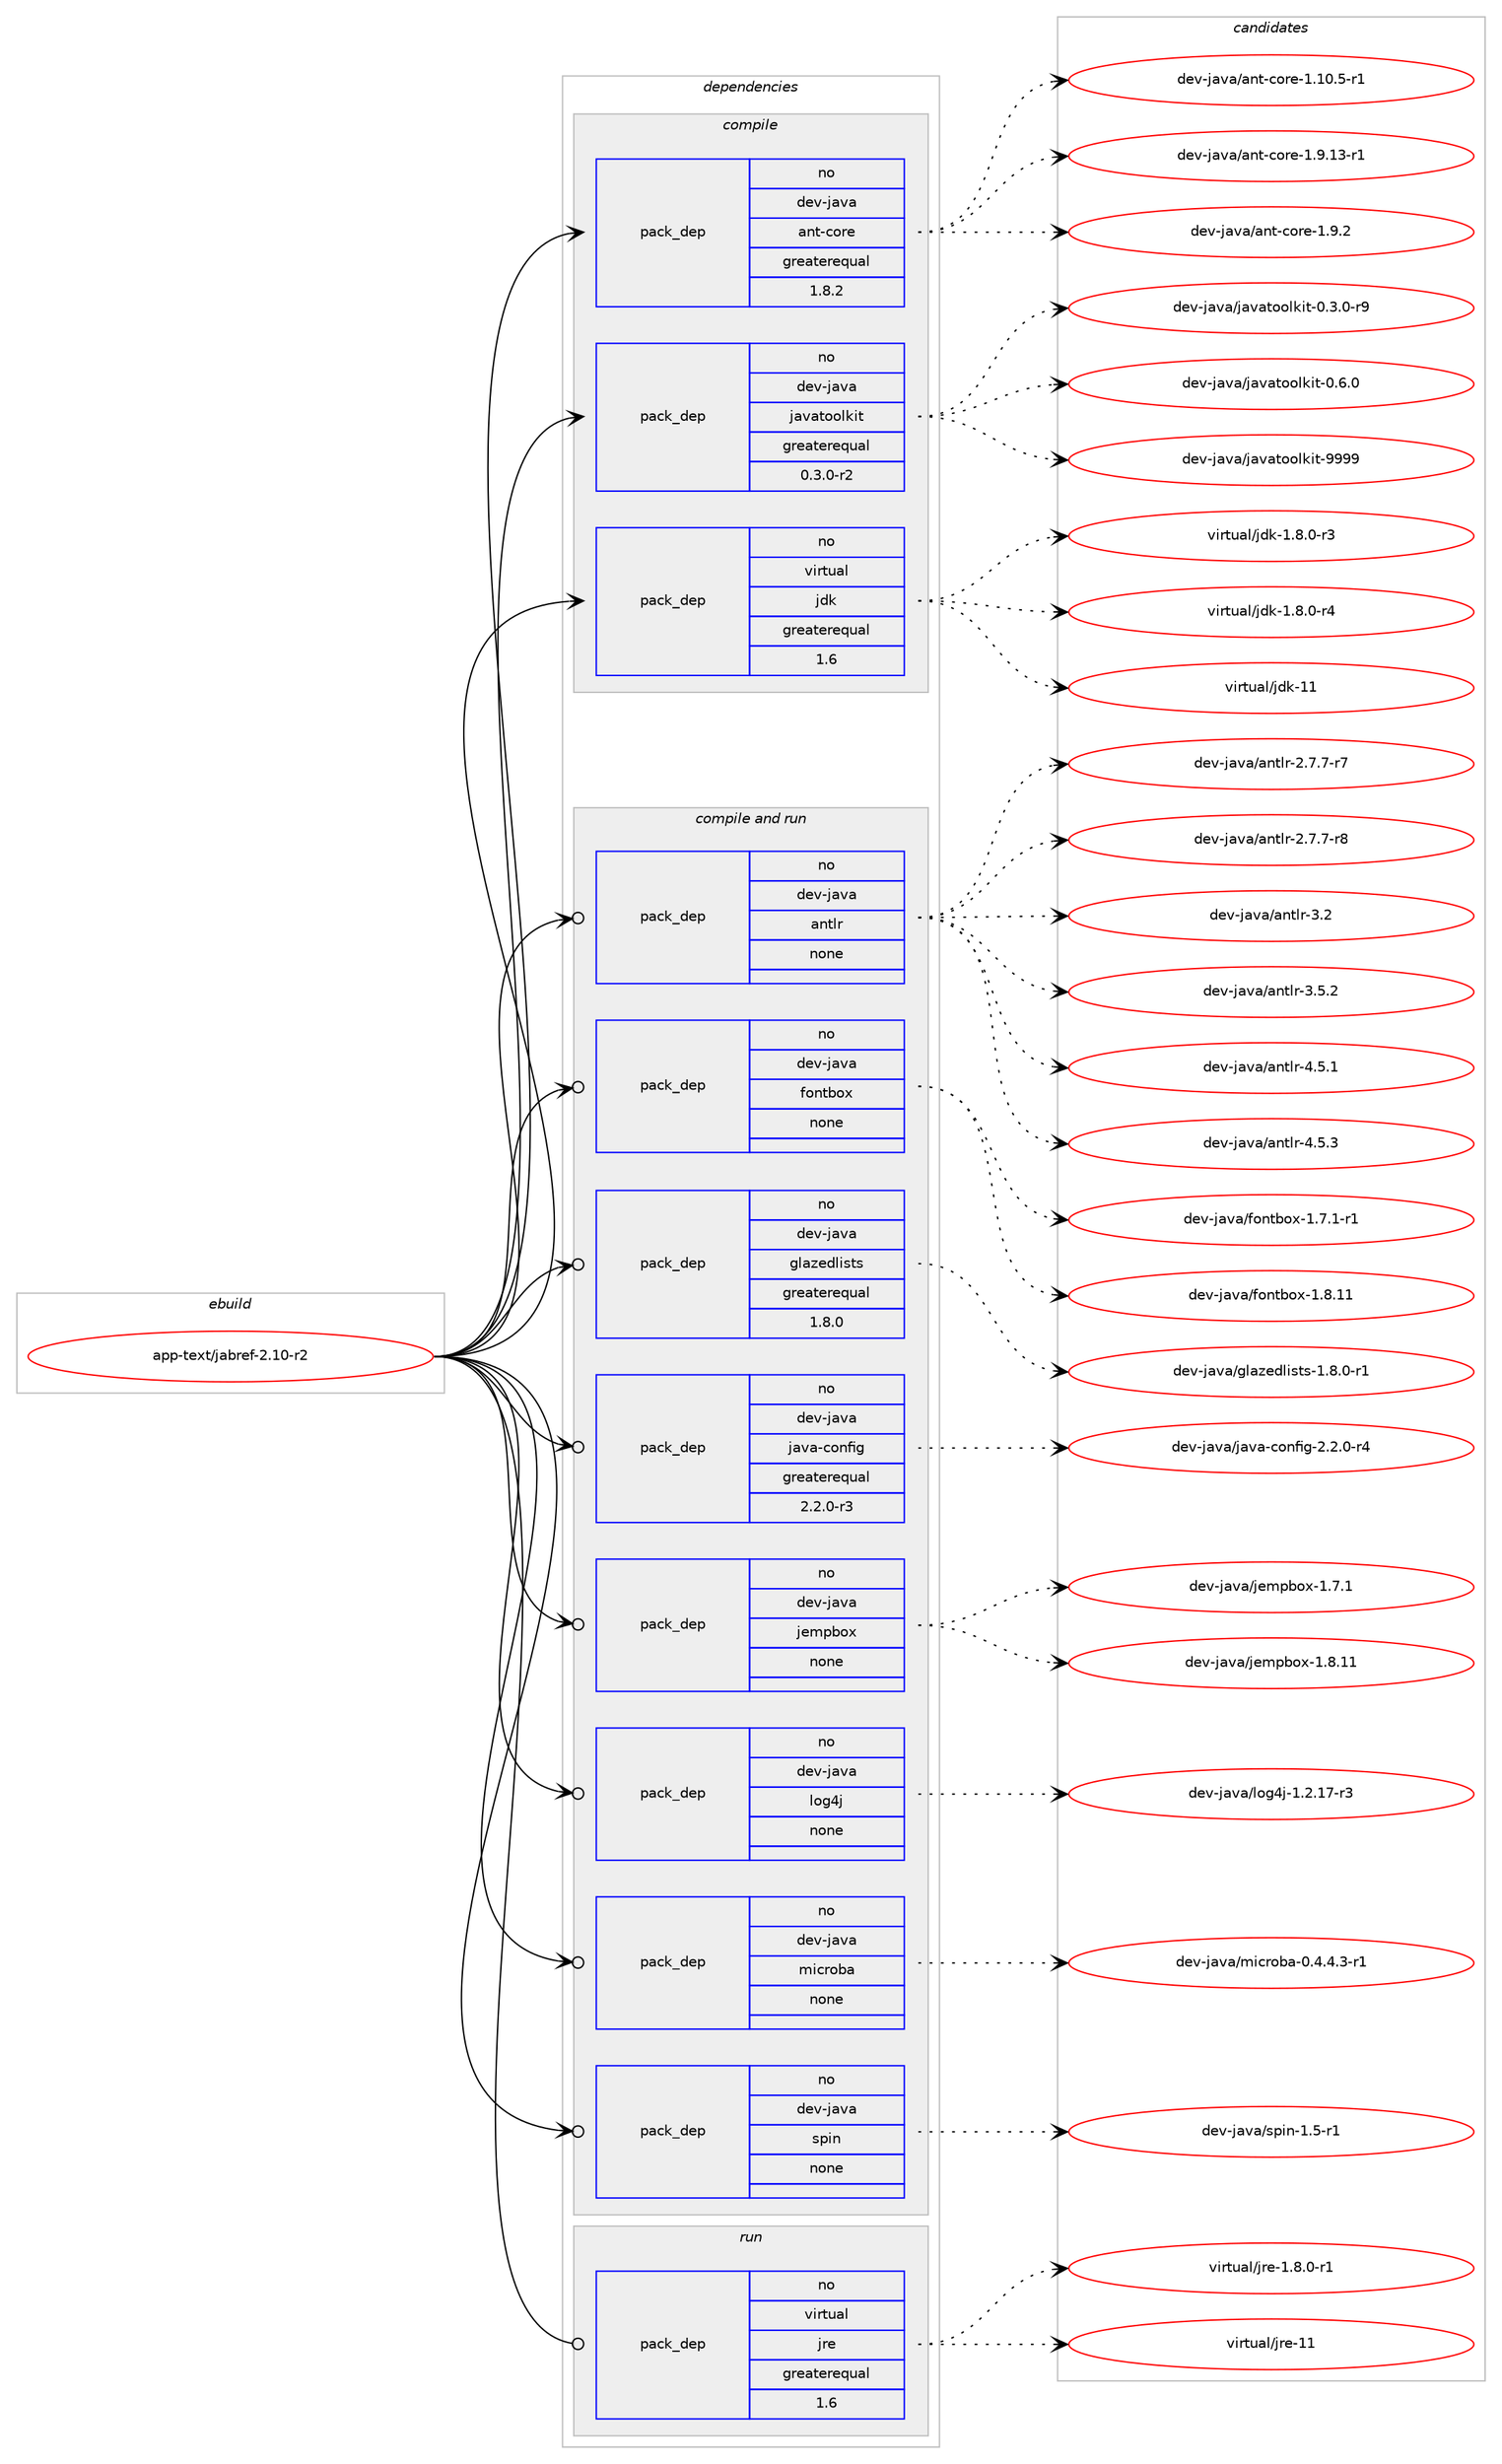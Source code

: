 digraph prolog {

# *************
# Graph options
# *************

newrank=true;
concentrate=true;
compound=true;
graph [rankdir=LR,fontname=Helvetica,fontsize=10,ranksep=1.5];#, ranksep=2.5, nodesep=0.2];
edge  [arrowhead=vee];
node  [fontname=Helvetica,fontsize=10];

# **********
# The ebuild
# **********

subgraph cluster_leftcol {
color=gray;
rank=same;
label=<<i>ebuild</i>>;
id [label="app-text/jabref-2.10-r2", color=red, width=4, href="../app-text/jabref-2.10-r2.svg"];
}

# ****************
# The dependencies
# ****************

subgraph cluster_midcol {
color=gray;
label=<<i>dependencies</i>>;
subgraph cluster_compile {
fillcolor="#eeeeee";
style=filled;
label=<<i>compile</i>>;
subgraph pack933572 {
dependency1309714 [label=<<TABLE BORDER="0" CELLBORDER="1" CELLSPACING="0" CELLPADDING="4" WIDTH="220"><TR><TD ROWSPAN="6" CELLPADDING="30">pack_dep</TD></TR><TR><TD WIDTH="110">no</TD></TR><TR><TD>dev-java</TD></TR><TR><TD>ant-core</TD></TR><TR><TD>greaterequal</TD></TR><TR><TD>1.8.2</TD></TR></TABLE>>, shape=none, color=blue];
}
id:e -> dependency1309714:w [weight=20,style="solid",arrowhead="vee"];
subgraph pack933573 {
dependency1309715 [label=<<TABLE BORDER="0" CELLBORDER="1" CELLSPACING="0" CELLPADDING="4" WIDTH="220"><TR><TD ROWSPAN="6" CELLPADDING="30">pack_dep</TD></TR><TR><TD WIDTH="110">no</TD></TR><TR><TD>dev-java</TD></TR><TR><TD>javatoolkit</TD></TR><TR><TD>greaterequal</TD></TR><TR><TD>0.3.0-r2</TD></TR></TABLE>>, shape=none, color=blue];
}
id:e -> dependency1309715:w [weight=20,style="solid",arrowhead="vee"];
subgraph pack933574 {
dependency1309716 [label=<<TABLE BORDER="0" CELLBORDER="1" CELLSPACING="0" CELLPADDING="4" WIDTH="220"><TR><TD ROWSPAN="6" CELLPADDING="30">pack_dep</TD></TR><TR><TD WIDTH="110">no</TD></TR><TR><TD>virtual</TD></TR><TR><TD>jdk</TD></TR><TR><TD>greaterequal</TD></TR><TR><TD>1.6</TD></TR></TABLE>>, shape=none, color=blue];
}
id:e -> dependency1309716:w [weight=20,style="solid",arrowhead="vee"];
}
subgraph cluster_compileandrun {
fillcolor="#eeeeee";
style=filled;
label=<<i>compile and run</i>>;
subgraph pack933575 {
dependency1309717 [label=<<TABLE BORDER="0" CELLBORDER="1" CELLSPACING="0" CELLPADDING="4" WIDTH="220"><TR><TD ROWSPAN="6" CELLPADDING="30">pack_dep</TD></TR><TR><TD WIDTH="110">no</TD></TR><TR><TD>dev-java</TD></TR><TR><TD>antlr</TD></TR><TR><TD>none</TD></TR><TR><TD></TD></TR></TABLE>>, shape=none, color=blue];
}
id:e -> dependency1309717:w [weight=20,style="solid",arrowhead="odotvee"];
subgraph pack933576 {
dependency1309718 [label=<<TABLE BORDER="0" CELLBORDER="1" CELLSPACING="0" CELLPADDING="4" WIDTH="220"><TR><TD ROWSPAN="6" CELLPADDING="30">pack_dep</TD></TR><TR><TD WIDTH="110">no</TD></TR><TR><TD>dev-java</TD></TR><TR><TD>fontbox</TD></TR><TR><TD>none</TD></TR><TR><TD></TD></TR></TABLE>>, shape=none, color=blue];
}
id:e -> dependency1309718:w [weight=20,style="solid",arrowhead="odotvee"];
subgraph pack933577 {
dependency1309719 [label=<<TABLE BORDER="0" CELLBORDER="1" CELLSPACING="0" CELLPADDING="4" WIDTH="220"><TR><TD ROWSPAN="6" CELLPADDING="30">pack_dep</TD></TR><TR><TD WIDTH="110">no</TD></TR><TR><TD>dev-java</TD></TR><TR><TD>glazedlists</TD></TR><TR><TD>greaterequal</TD></TR><TR><TD>1.8.0</TD></TR></TABLE>>, shape=none, color=blue];
}
id:e -> dependency1309719:w [weight=20,style="solid",arrowhead="odotvee"];
subgraph pack933578 {
dependency1309720 [label=<<TABLE BORDER="0" CELLBORDER="1" CELLSPACING="0" CELLPADDING="4" WIDTH="220"><TR><TD ROWSPAN="6" CELLPADDING="30">pack_dep</TD></TR><TR><TD WIDTH="110">no</TD></TR><TR><TD>dev-java</TD></TR><TR><TD>java-config</TD></TR><TR><TD>greaterequal</TD></TR><TR><TD>2.2.0-r3</TD></TR></TABLE>>, shape=none, color=blue];
}
id:e -> dependency1309720:w [weight=20,style="solid",arrowhead="odotvee"];
subgraph pack933579 {
dependency1309721 [label=<<TABLE BORDER="0" CELLBORDER="1" CELLSPACING="0" CELLPADDING="4" WIDTH="220"><TR><TD ROWSPAN="6" CELLPADDING="30">pack_dep</TD></TR><TR><TD WIDTH="110">no</TD></TR><TR><TD>dev-java</TD></TR><TR><TD>jempbox</TD></TR><TR><TD>none</TD></TR><TR><TD></TD></TR></TABLE>>, shape=none, color=blue];
}
id:e -> dependency1309721:w [weight=20,style="solid",arrowhead="odotvee"];
subgraph pack933580 {
dependency1309722 [label=<<TABLE BORDER="0" CELLBORDER="1" CELLSPACING="0" CELLPADDING="4" WIDTH="220"><TR><TD ROWSPAN="6" CELLPADDING="30">pack_dep</TD></TR><TR><TD WIDTH="110">no</TD></TR><TR><TD>dev-java</TD></TR><TR><TD>log4j</TD></TR><TR><TD>none</TD></TR><TR><TD></TD></TR></TABLE>>, shape=none, color=blue];
}
id:e -> dependency1309722:w [weight=20,style="solid",arrowhead="odotvee"];
subgraph pack933581 {
dependency1309723 [label=<<TABLE BORDER="0" CELLBORDER="1" CELLSPACING="0" CELLPADDING="4" WIDTH="220"><TR><TD ROWSPAN="6" CELLPADDING="30">pack_dep</TD></TR><TR><TD WIDTH="110">no</TD></TR><TR><TD>dev-java</TD></TR><TR><TD>microba</TD></TR><TR><TD>none</TD></TR><TR><TD></TD></TR></TABLE>>, shape=none, color=blue];
}
id:e -> dependency1309723:w [weight=20,style="solid",arrowhead="odotvee"];
subgraph pack933582 {
dependency1309724 [label=<<TABLE BORDER="0" CELLBORDER="1" CELLSPACING="0" CELLPADDING="4" WIDTH="220"><TR><TD ROWSPAN="6" CELLPADDING="30">pack_dep</TD></TR><TR><TD WIDTH="110">no</TD></TR><TR><TD>dev-java</TD></TR><TR><TD>spin</TD></TR><TR><TD>none</TD></TR><TR><TD></TD></TR></TABLE>>, shape=none, color=blue];
}
id:e -> dependency1309724:w [weight=20,style="solid",arrowhead="odotvee"];
}
subgraph cluster_run {
fillcolor="#eeeeee";
style=filled;
label=<<i>run</i>>;
subgraph pack933583 {
dependency1309725 [label=<<TABLE BORDER="0" CELLBORDER="1" CELLSPACING="0" CELLPADDING="4" WIDTH="220"><TR><TD ROWSPAN="6" CELLPADDING="30">pack_dep</TD></TR><TR><TD WIDTH="110">no</TD></TR><TR><TD>virtual</TD></TR><TR><TD>jre</TD></TR><TR><TD>greaterequal</TD></TR><TR><TD>1.6</TD></TR></TABLE>>, shape=none, color=blue];
}
id:e -> dependency1309725:w [weight=20,style="solid",arrowhead="odot"];
}
}

# **************
# The candidates
# **************

subgraph cluster_choices {
rank=same;
color=gray;
label=<<i>candidates</i>>;

subgraph choice933572 {
color=black;
nodesep=1;
choice10010111845106971189747971101164599111114101454946494846534511449 [label="dev-java/ant-core-1.10.5-r1", color=red, width=4,href="../dev-java/ant-core-1.10.5-r1.svg"];
choice10010111845106971189747971101164599111114101454946574649514511449 [label="dev-java/ant-core-1.9.13-r1", color=red, width=4,href="../dev-java/ant-core-1.9.13-r1.svg"];
choice10010111845106971189747971101164599111114101454946574650 [label="dev-java/ant-core-1.9.2", color=red, width=4,href="../dev-java/ant-core-1.9.2.svg"];
dependency1309714:e -> choice10010111845106971189747971101164599111114101454946494846534511449:w [style=dotted,weight="100"];
dependency1309714:e -> choice10010111845106971189747971101164599111114101454946574649514511449:w [style=dotted,weight="100"];
dependency1309714:e -> choice10010111845106971189747971101164599111114101454946574650:w [style=dotted,weight="100"];
}
subgraph choice933573 {
color=black;
nodesep=1;
choice1001011184510697118974710697118971161111111081071051164548465146484511457 [label="dev-java/javatoolkit-0.3.0-r9", color=red, width=4,href="../dev-java/javatoolkit-0.3.0-r9.svg"];
choice100101118451069711897471069711897116111111108107105116454846544648 [label="dev-java/javatoolkit-0.6.0", color=red, width=4,href="../dev-java/javatoolkit-0.6.0.svg"];
choice1001011184510697118974710697118971161111111081071051164557575757 [label="dev-java/javatoolkit-9999", color=red, width=4,href="../dev-java/javatoolkit-9999.svg"];
dependency1309715:e -> choice1001011184510697118974710697118971161111111081071051164548465146484511457:w [style=dotted,weight="100"];
dependency1309715:e -> choice100101118451069711897471069711897116111111108107105116454846544648:w [style=dotted,weight="100"];
dependency1309715:e -> choice1001011184510697118974710697118971161111111081071051164557575757:w [style=dotted,weight="100"];
}
subgraph choice933574 {
color=black;
nodesep=1;
choice11810511411611797108471061001074549465646484511451 [label="virtual/jdk-1.8.0-r3", color=red, width=4,href="../virtual/jdk-1.8.0-r3.svg"];
choice11810511411611797108471061001074549465646484511452 [label="virtual/jdk-1.8.0-r4", color=red, width=4,href="../virtual/jdk-1.8.0-r4.svg"];
choice1181051141161179710847106100107454949 [label="virtual/jdk-11", color=red, width=4,href="../virtual/jdk-11.svg"];
dependency1309716:e -> choice11810511411611797108471061001074549465646484511451:w [style=dotted,weight="100"];
dependency1309716:e -> choice11810511411611797108471061001074549465646484511452:w [style=dotted,weight="100"];
dependency1309716:e -> choice1181051141161179710847106100107454949:w [style=dotted,weight="100"];
}
subgraph choice933575 {
color=black;
nodesep=1;
choice10010111845106971189747971101161081144550465546554511455 [label="dev-java/antlr-2.7.7-r7", color=red, width=4,href="../dev-java/antlr-2.7.7-r7.svg"];
choice10010111845106971189747971101161081144550465546554511456 [label="dev-java/antlr-2.7.7-r8", color=red, width=4,href="../dev-java/antlr-2.7.7-r8.svg"];
choice100101118451069711897479711011610811445514650 [label="dev-java/antlr-3.2", color=red, width=4,href="../dev-java/antlr-3.2.svg"];
choice1001011184510697118974797110116108114455146534650 [label="dev-java/antlr-3.5.2", color=red, width=4,href="../dev-java/antlr-3.5.2.svg"];
choice1001011184510697118974797110116108114455246534649 [label="dev-java/antlr-4.5.1", color=red, width=4,href="../dev-java/antlr-4.5.1.svg"];
choice1001011184510697118974797110116108114455246534651 [label="dev-java/antlr-4.5.3", color=red, width=4,href="../dev-java/antlr-4.5.3.svg"];
dependency1309717:e -> choice10010111845106971189747971101161081144550465546554511455:w [style=dotted,weight="100"];
dependency1309717:e -> choice10010111845106971189747971101161081144550465546554511456:w [style=dotted,weight="100"];
dependency1309717:e -> choice100101118451069711897479711011610811445514650:w [style=dotted,weight="100"];
dependency1309717:e -> choice1001011184510697118974797110116108114455146534650:w [style=dotted,weight="100"];
dependency1309717:e -> choice1001011184510697118974797110116108114455246534649:w [style=dotted,weight="100"];
dependency1309717:e -> choice1001011184510697118974797110116108114455246534651:w [style=dotted,weight="100"];
}
subgraph choice933576 {
color=black;
nodesep=1;
choice10010111845106971189747102111110116981111204549465546494511449 [label="dev-java/fontbox-1.7.1-r1", color=red, width=4,href="../dev-java/fontbox-1.7.1-r1.svg"];
choice100101118451069711897471021111101169811112045494656464949 [label="dev-java/fontbox-1.8.11", color=red, width=4,href="../dev-java/fontbox-1.8.11.svg"];
dependency1309718:e -> choice10010111845106971189747102111110116981111204549465546494511449:w [style=dotted,weight="100"];
dependency1309718:e -> choice100101118451069711897471021111101169811112045494656464949:w [style=dotted,weight="100"];
}
subgraph choice933577 {
color=black;
nodesep=1;
choice10010111845106971189747103108971221011001081051151161154549465646484511449 [label="dev-java/glazedlists-1.8.0-r1", color=red, width=4,href="../dev-java/glazedlists-1.8.0-r1.svg"];
dependency1309719:e -> choice10010111845106971189747103108971221011001081051151161154549465646484511449:w [style=dotted,weight="100"];
}
subgraph choice933578 {
color=black;
nodesep=1;
choice10010111845106971189747106971189745991111101021051034550465046484511452 [label="dev-java/java-config-2.2.0-r4", color=red, width=4,href="../dev-java/java-config-2.2.0-r4.svg"];
dependency1309720:e -> choice10010111845106971189747106971189745991111101021051034550465046484511452:w [style=dotted,weight="100"];
}
subgraph choice933579 {
color=black;
nodesep=1;
choice1001011184510697118974710610110911298111120454946554649 [label="dev-java/jempbox-1.7.1", color=red, width=4,href="../dev-java/jempbox-1.7.1.svg"];
choice100101118451069711897471061011091129811112045494656464949 [label="dev-java/jempbox-1.8.11", color=red, width=4,href="../dev-java/jempbox-1.8.11.svg"];
dependency1309721:e -> choice1001011184510697118974710610110911298111120454946554649:w [style=dotted,weight="100"];
dependency1309721:e -> choice100101118451069711897471061011091129811112045494656464949:w [style=dotted,weight="100"];
}
subgraph choice933580 {
color=black;
nodesep=1;
choice1001011184510697118974710811110352106454946504649554511451 [label="dev-java/log4j-1.2.17-r3", color=red, width=4,href="../dev-java/log4j-1.2.17-r3.svg"];
dependency1309722:e -> choice1001011184510697118974710811110352106454946504649554511451:w [style=dotted,weight="100"];
}
subgraph choice933581 {
color=black;
nodesep=1;
choice1001011184510697118974710910599114111989745484652465246514511449 [label="dev-java/microba-0.4.4.3-r1", color=red, width=4,href="../dev-java/microba-0.4.4.3-r1.svg"];
dependency1309723:e -> choice1001011184510697118974710910599114111989745484652465246514511449:w [style=dotted,weight="100"];
}
subgraph choice933582 {
color=black;
nodesep=1;
choice10010111845106971189747115112105110454946534511449 [label="dev-java/spin-1.5-r1", color=red, width=4,href="../dev-java/spin-1.5-r1.svg"];
dependency1309724:e -> choice10010111845106971189747115112105110454946534511449:w [style=dotted,weight="100"];
}
subgraph choice933583 {
color=black;
nodesep=1;
choice11810511411611797108471061141014549465646484511449 [label="virtual/jre-1.8.0-r1", color=red, width=4,href="../virtual/jre-1.8.0-r1.svg"];
choice1181051141161179710847106114101454949 [label="virtual/jre-11", color=red, width=4,href="../virtual/jre-11.svg"];
dependency1309725:e -> choice11810511411611797108471061141014549465646484511449:w [style=dotted,weight="100"];
dependency1309725:e -> choice1181051141161179710847106114101454949:w [style=dotted,weight="100"];
}
}

}
